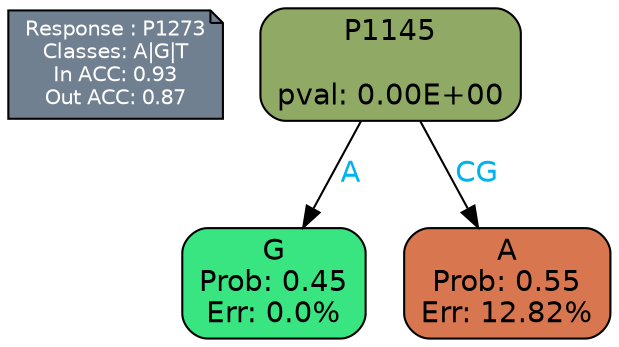 digraph Tree {
node [shape=box, style="filled, rounded", color="black", fontname=helvetica] ;
graph [ranksep=equally, splines=polylines, bgcolor=transparent, dpi=600] ;
edge [fontname=helvetica] ;
LEGEND [label="Response : P1273
Classes: A|G|T
In ACC: 0.93
Out ACC: 0.87
",shape=note,align=left,style=filled,fillcolor="slategray",fontcolor="white",fontsize=10];1 [label="P1145

pval: 0.00E+00", fillcolor="#90a965"] ;
2 [label="G
Prob: 0.45
Err: 0.0%", fillcolor="#39e581"] ;
3 [label="A
Prob: 0.55
Err: 12.82%", fillcolor="#d8774f"] ;
1 -> 2 [label="A",fontcolor=deepskyblue2] ;
1 -> 3 [label="CG",fontcolor=deepskyblue2] ;
{rank = same; 2;3;}{rank = same; LEGEND;1;}}